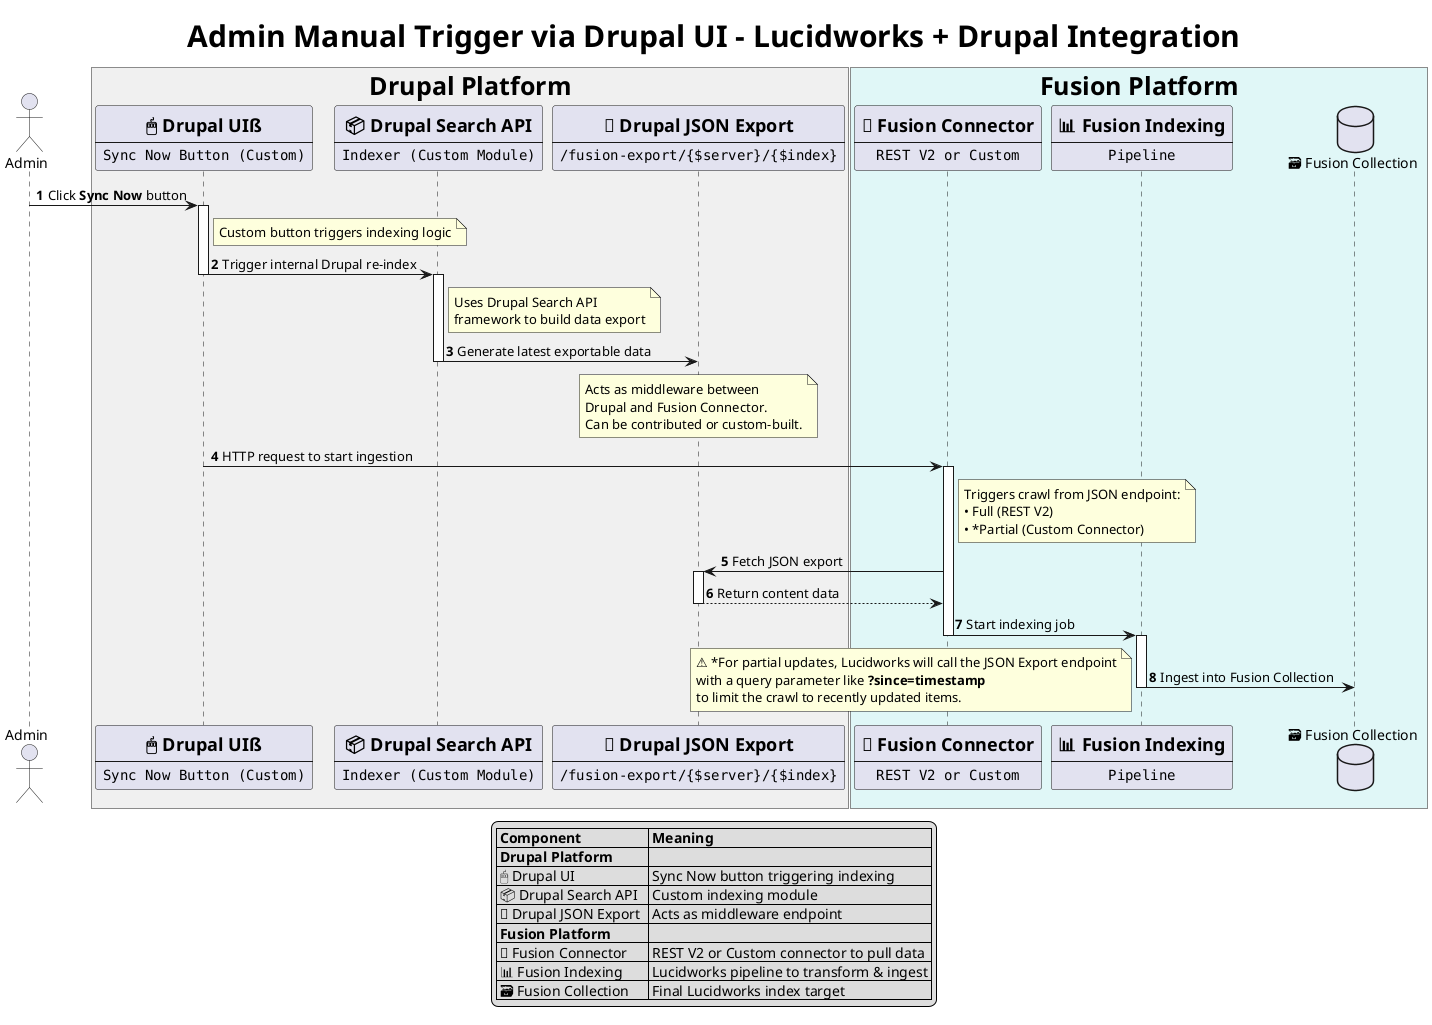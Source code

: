 @startuml

/' 
@id: ING-001
@file: ING-001--admin-ui-trigger.puml
@title: Admin Manual Trigger via Drupal UI
@type: sequence
@description: Shows how a Drupal admin triggers a Fusion indexing job via a UI button.
@related: ING-002, ING-003, ING-004, ING-005
'/

/'
🖱️ Index Trigger Flow – Drupal UI

Scenario:
1. Admin clicks a “Sync Now” button in Drupal UI.
2. Drupal re-indexes content using the Search API and builds the exportable data.
3. Drupal triggers a Fusion connector to ingest the content from the JSON endpoint.
4. Fusion fetches the data, starts the indexing job, and populates the Fusion Collection.

Requirements:
• Use actor for Admin.
• Use participants for Drupal UI, Drupal Search API, Drupal JSON Export, Fusion Connector, Indexing Pipeline, and Fusion Collection.
• Use `as` aliases and `<style>` block for consistent formatting.
• Use activation blocks to show processing time.
• Use notes to explain logic or highlight custom modules.
'/

<style>
  title {
    FontSize 30
  }
  box {
    FontSize 25
    .drupalPlatform {
      BackgroundColor #F0F0F0
    }
    .fusionPlatform {
      BackgroundColor #E0F7F7
    }
  }
</style>

title Admin Manual Trigger via Drupal UI – Lucidworks + Drupal Integration

autonumber

actor "Admin" as Admin

box "Drupal Platform" <<drupalPlatform>>
  participant DrupalUI [
    =🖱️ Drupal UIß
    ----
    ""Sync Now Button (Custom)""
  ]
  participant SearchAPI [
    =📦 Drupal Search API
    ----
    ""Indexer (Custom Module)""
  ]
  participant DrupalExport [
    =🔄 Drupal JSON Export
    ----
    ""/fusion-export/{$server}/{$index}""
  ]
end box

box "Fusion Platform" <<fusionPlatform>>
  participant FusionConnector [
    =🔧 Fusion Connector
    ----
    ""REST V2 or Custom""
  ]
  participant IndexingPipeline [
    =📊 Fusion Indexing
    ----
    ""Pipeline""
  ]
  database "🗃️ Fusion Collection" as FusionCollection
end box

Admin -> DrupalUI: Click **Sync Now** button
note right of DrupalUI: Custom button triggers indexing logic
activate DrupalUI
DrupalUI -> SearchAPI: Trigger internal Drupal re-index
deactivate DrupalUI

activate SearchAPI
note right of SearchAPI: Uses Drupal Search API\nframework to build data export
SearchAPI -> DrupalExport: Generate latest exportable data
deactivate SearchAPI

note over DrupalExport
  Acts as middleware between
  Drupal and Fusion Connector.
  Can be contributed or custom-built.
end note

DrupalUI -> FusionConnector: HTTP request to start ingestion

activate FusionConnector
note right of FusionConnector
  Triggers crawl from JSON endpoint:
  • Full (REST V2)
  • *Partial (Custom Connector)
end note
FusionConnector -> DrupalExport: Fetch JSON export
activate DrupalExport
DrupalExport --> FusionConnector: Return content data
deactivate DrupalExport

FusionConnector -> IndexingPipeline: Start indexing job
deactivate FusionConnector

activate IndexingPipeline
IndexingPipeline -> FusionCollection: Ingest into Fusion Collection
deactivate IndexingPipeline

note bottom
  ⚠️ *For partial updates, Lucidworks will call the JSON Export endpoint
  with a query parameter like **?since=timestamp**
  to limit the crawl to recently updated items.
end note

legend bottom
|= Component             |= Meaning |
| **Drupal Platform**    ||
| 🖱️ Drupal UI           | Sync Now button triggering indexing |
| 📦 Drupal Search API   | Custom indexing module |
| 🔄 Drupal JSON Export  | Acts as middleware endpoint |
| **Fusion Platform**    ||
| 🔧 Fusion Connector    | REST V2 or Custom connector to pull data |
| 📊 Fusion Indexing     | Lucidworks pipeline to transform & ingest |
| 🗃️ Fusion Collection   | Final Lucidworks index target |
endlegend

@enduml